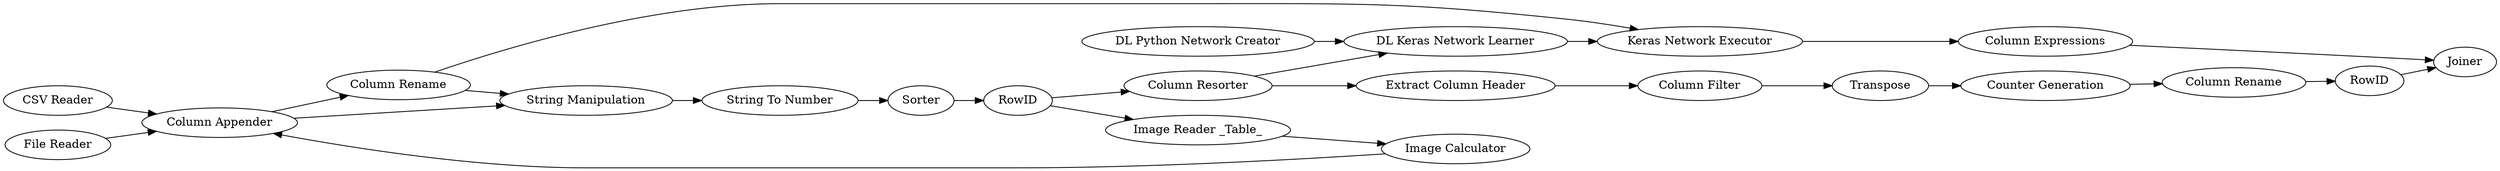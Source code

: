 digraph {
	54 -> 42
	53 -> 54
	56 -> 58
	52 -> 60
	92 -> 94
	42 -> 56
	54 -> 56
	90 -> 91
	63 -> 89
	93 -> 95
	60 -> 54
	58 -> 57
	57 -> 59
	59 -> 63
	62 -> 54
	42 -> 90
	98 -> 97
	96 -> 98
	89 -> 90
	59 -> 52
	94 -> 93
	63 -> 92
	88 -> 89
	95 -> 96
	91 -> 97
	91 [label="Column Expressions"]
	57 [label=Sorter]
	89 [label="DL Keras Network Learner"]
	97 [label=Joiner]
	58 [label="String To Number"]
	92 [label="Extract Column Header"]
	98 [label=RowID]
	56 [label="String Manipulation"]
	54 [label="Column Appender"]
	59 [label=RowID]
	90 [label="Keras Network Executor"]
	42 [label="Column Rename"]
	53 [label="CSV Reader"]
	63 [label="Column Resorter"]
	93 [label=Transpose]
	60 [label="Image Calculator"]
	94 [label="Column Filter"]
	96 [label="Column Rename"]
	62 [label="File Reader"]
	88 [label="DL Python Network Creator"]
	95 [label="Counter Generation"]
	52 [label="Image Reader _Table_"]
	rankdir=LR
}
